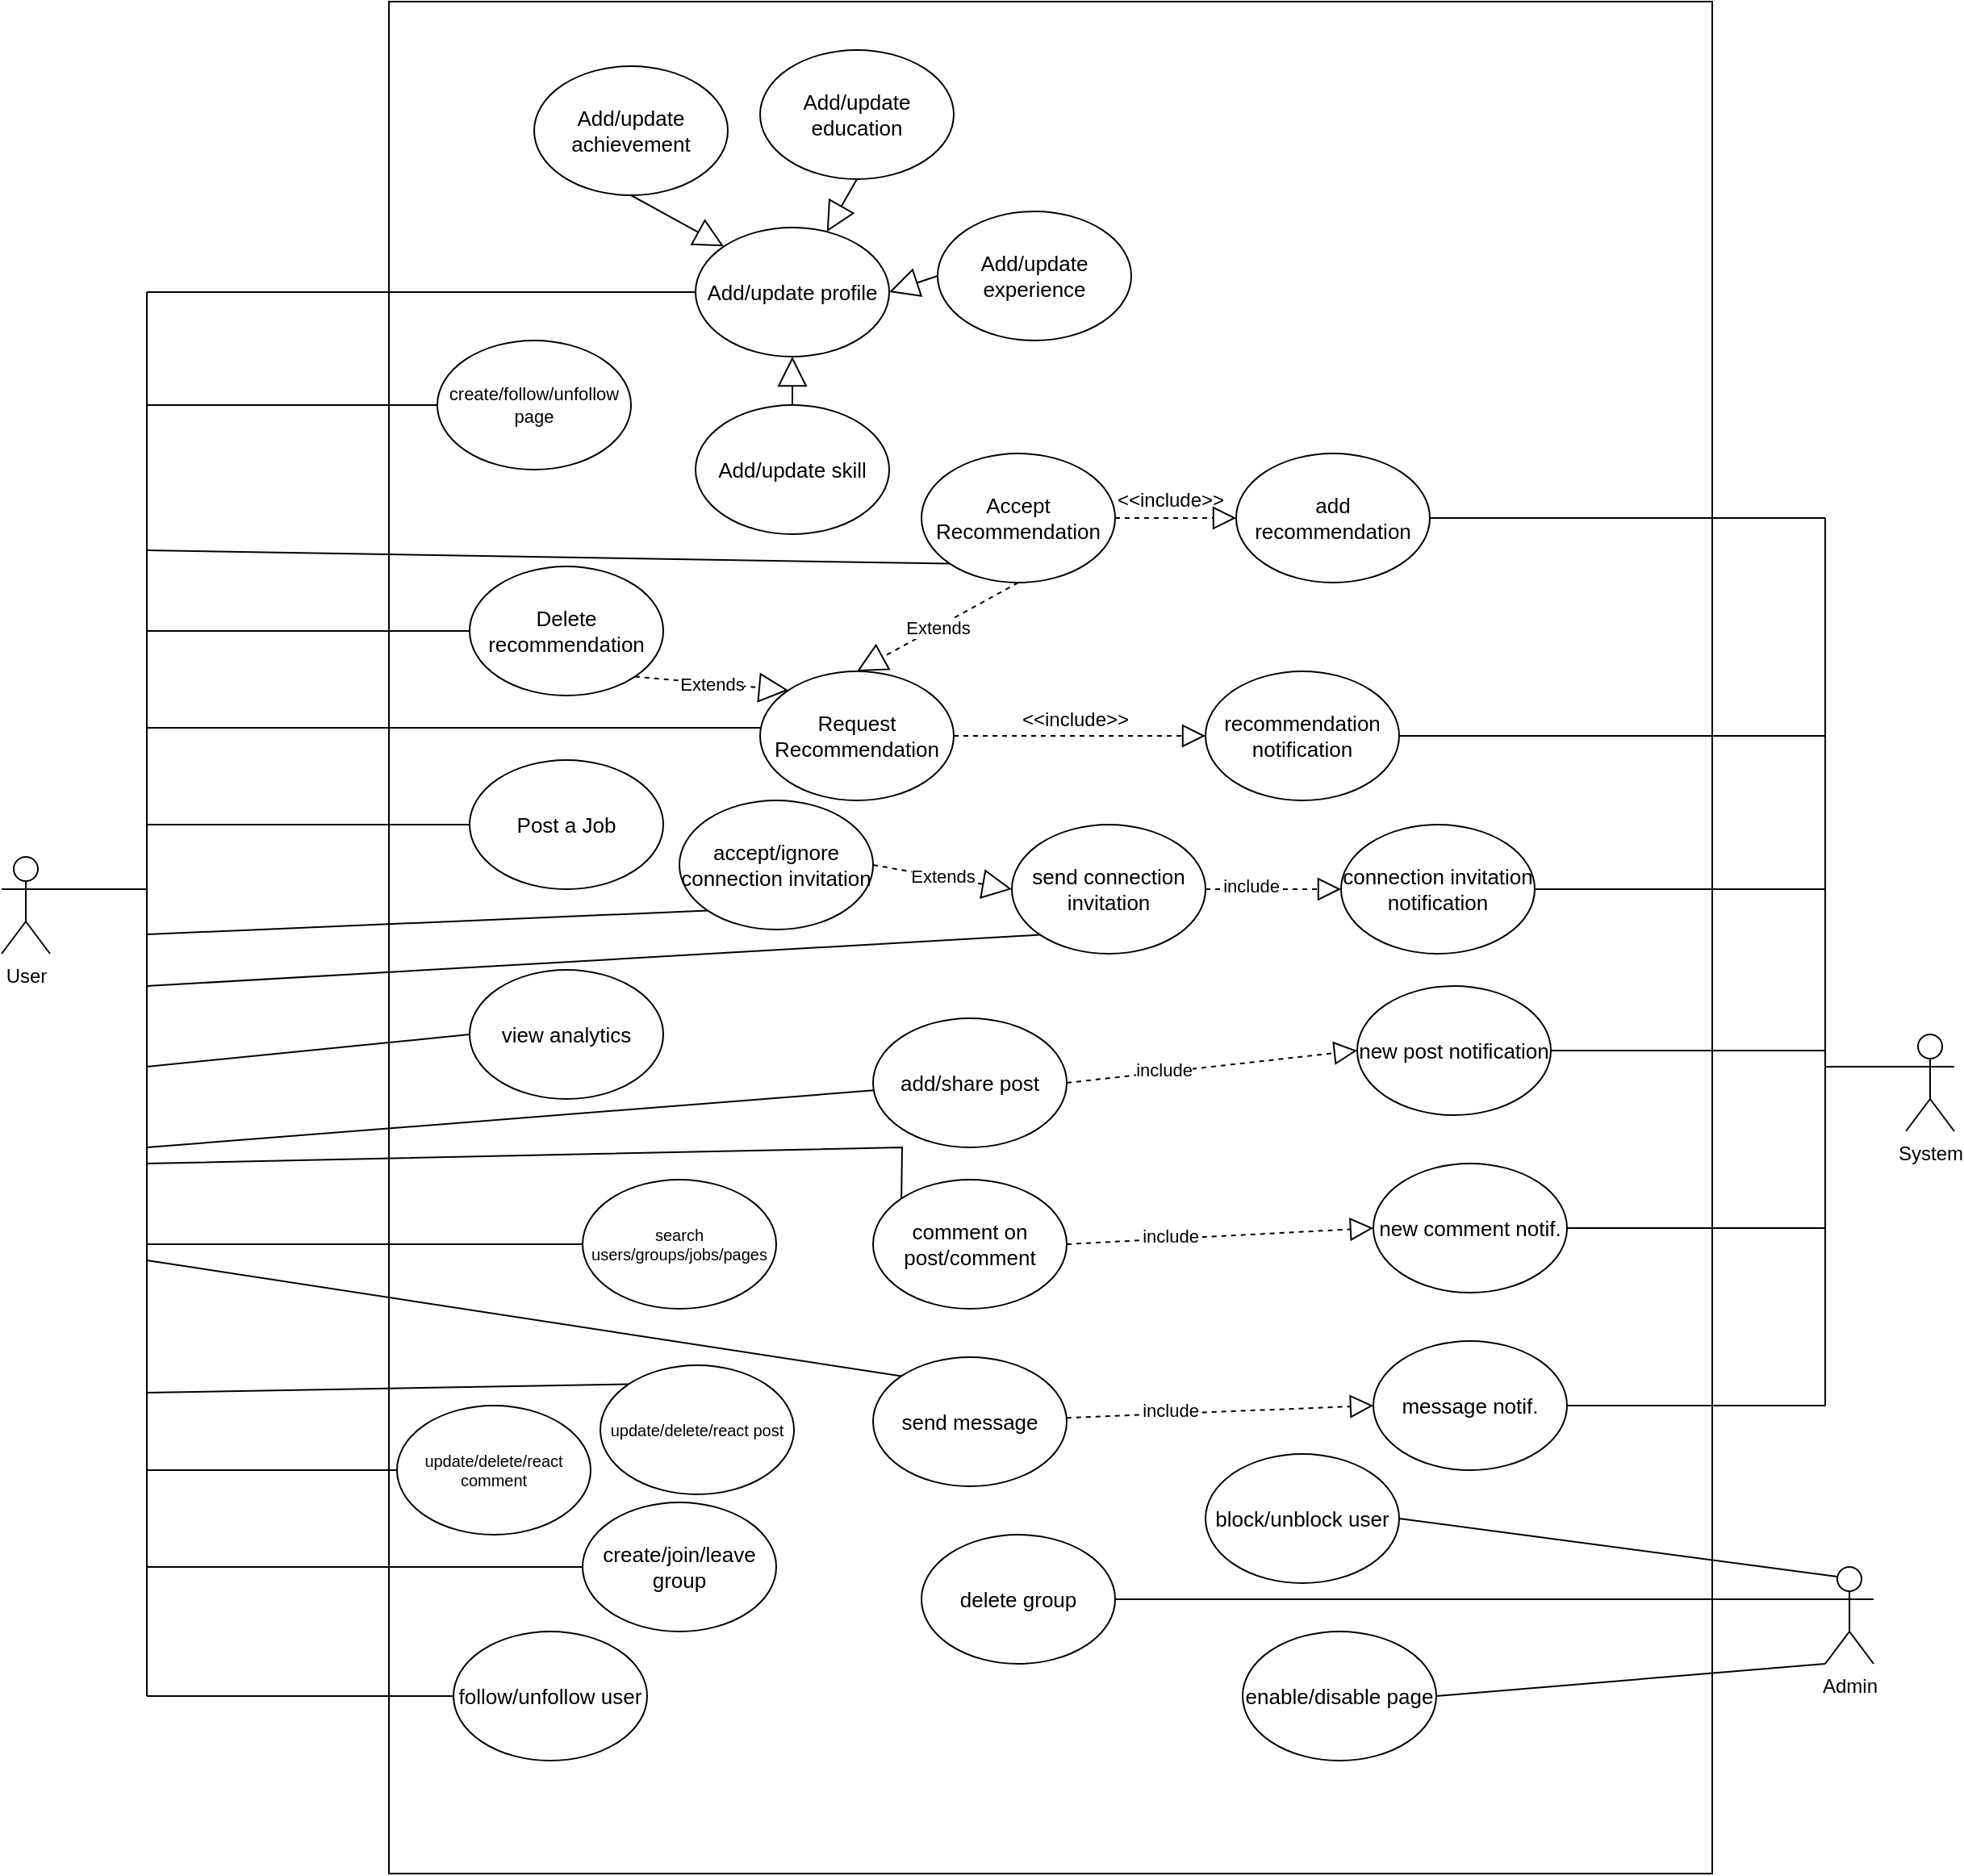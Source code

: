 <mxfile version="24.2.5" type="device">
  <diagram name="Page-1" id="wZVMlMU-lRKxCCmsyMqi">
    <mxGraphModel dx="2174" dy="648" grid="1" gridSize="10" guides="1" tooltips="1" connect="1" arrows="1" fold="1" page="1" pageScale="1" pageWidth="827" pageHeight="1169" math="0" shadow="0">
      <root>
        <mxCell id="0" />
        <mxCell id="1" parent="0" />
        <mxCell id="d-7TQ9NOi-kOvA5M9aPc-60" value="" style="rounded=0;whiteSpace=wrap;html=1;" parent="1" vertex="1">
          <mxGeometry y="90" width="820" height="1160" as="geometry" />
        </mxCell>
        <mxCell id="d-7TQ9NOi-kOvA5M9aPc-1" value="&lt;span style=&quot;font-size: 13px;&quot;&gt;Add/update achievement&lt;/span&gt;" style="ellipse;whiteSpace=wrap;html=1;" parent="1" vertex="1">
          <mxGeometry x="90" y="130" width="120" height="80" as="geometry" />
        </mxCell>
        <mxCell id="d-7TQ9NOi-kOvA5M9aPc-2" value="&lt;font style=&quot;font-size: 13px;&quot;&gt;Add/update experience&lt;/font&gt;" style="ellipse;whiteSpace=wrap;html=1;" parent="1" vertex="1">
          <mxGeometry x="340" y="220" width="120" height="80" as="geometry" />
        </mxCell>
        <mxCell id="d-7TQ9NOi-kOvA5M9aPc-3" value="&lt;font style=&quot;font-size: 13px;&quot;&gt;Add/update skill&lt;/font&gt;" style="ellipse;whiteSpace=wrap;html=1;" parent="1" vertex="1">
          <mxGeometry x="190" y="340" width="120" height="80" as="geometry" />
        </mxCell>
        <mxCell id="d-7TQ9NOi-kOvA5M9aPc-4" value="&lt;font style=&quot;font-size: 13px;&quot;&gt;Add/update profile&lt;/font&gt;" style="ellipse;whiteSpace=wrap;html=1;" parent="1" vertex="1">
          <mxGeometry x="190" y="230" width="120" height="80" as="geometry" />
        </mxCell>
        <mxCell id="d-7TQ9NOi-kOvA5M9aPc-5" value="&lt;font style=&quot;font-size: 13px;&quot;&gt;Add/update education&lt;/font&gt;" style="ellipse;whiteSpace=wrap;html=1;" parent="1" vertex="1">
          <mxGeometry x="230" y="120" width="120" height="80" as="geometry" />
        </mxCell>
        <mxCell id="d-7TQ9NOi-kOvA5M9aPc-6" value="" style="endArrow=block;endSize=16;endFill=0;html=1;rounded=0;entryX=0;entryY=0;entryDx=0;entryDy=0;exitX=0.5;exitY=1;exitDx=0;exitDy=0;" parent="1" source="d-7TQ9NOi-kOvA5M9aPc-1" target="d-7TQ9NOi-kOvA5M9aPc-4" edge="1">
          <mxGeometry x="-0.001" width="160" relative="1" as="geometry">
            <mxPoint x="330" y="370" as="sourcePoint" />
            <mxPoint x="490" y="370" as="targetPoint" />
            <mxPoint as="offset" />
          </mxGeometry>
        </mxCell>
        <mxCell id="d-7TQ9NOi-kOvA5M9aPc-7" value="" style="endArrow=block;endSize=16;endFill=0;html=1;rounded=0;exitX=0.5;exitY=1;exitDx=0;exitDy=0;" parent="1" source="d-7TQ9NOi-kOvA5M9aPc-5" target="d-7TQ9NOi-kOvA5M9aPc-4" edge="1">
          <mxGeometry x="-0.001" width="160" relative="1" as="geometry">
            <mxPoint x="140" y="210" as="sourcePoint" />
            <mxPoint x="218" y="252" as="targetPoint" />
            <mxPoint as="offset" />
          </mxGeometry>
        </mxCell>
        <mxCell id="d-7TQ9NOi-kOvA5M9aPc-8" value="" style="endArrow=block;endSize=16;endFill=0;html=1;rounded=0;exitX=0;exitY=0.5;exitDx=0;exitDy=0;entryX=1;entryY=0.5;entryDx=0;entryDy=0;" parent="1" source="d-7TQ9NOi-kOvA5M9aPc-2" target="d-7TQ9NOi-kOvA5M9aPc-4" edge="1">
          <mxGeometry x="-0.001" width="160" relative="1" as="geometry">
            <mxPoint x="300" y="210" as="sourcePoint" />
            <mxPoint x="281" y="243" as="targetPoint" />
            <mxPoint as="offset" />
          </mxGeometry>
        </mxCell>
        <mxCell id="d-7TQ9NOi-kOvA5M9aPc-9" value="" style="endArrow=block;endSize=16;endFill=0;html=1;rounded=0;exitX=0.5;exitY=0;exitDx=0;exitDy=0;entryX=0.5;entryY=1;entryDx=0;entryDy=0;" parent="1" source="d-7TQ9NOi-kOvA5M9aPc-3" target="d-7TQ9NOi-kOvA5M9aPc-4" edge="1">
          <mxGeometry x="-0.001" width="160" relative="1" as="geometry">
            <mxPoint x="350" y="270" as="sourcePoint" />
            <mxPoint x="320" y="280" as="targetPoint" />
            <mxPoint as="offset" />
          </mxGeometry>
        </mxCell>
        <mxCell id="d-7TQ9NOi-kOvA5M9aPc-10" value="&lt;font style=&quot;font-size: 13px;&quot;&gt;Delete recommendation&lt;/font&gt;" style="ellipse;whiteSpace=wrap;html=1;" parent="1" vertex="1">
          <mxGeometry x="50" y="440" width="120" height="80" as="geometry" />
        </mxCell>
        <mxCell id="d-7TQ9NOi-kOvA5M9aPc-11" value="&lt;font style=&quot;font-size: 13px;&quot;&gt;Request Recommendation&lt;/font&gt;" style="ellipse;whiteSpace=wrap;html=1;" parent="1" vertex="1">
          <mxGeometry x="230" y="505" width="120" height="80" as="geometry" />
        </mxCell>
        <mxCell id="d-7TQ9NOi-kOvA5M9aPc-12" value="&lt;font style=&quot;font-size: 13px;&quot;&gt;Accept Recommendation&lt;/font&gt;" style="ellipse;whiteSpace=wrap;html=1;" parent="1" vertex="1">
          <mxGeometry x="330" y="370" width="120" height="80" as="geometry" />
        </mxCell>
        <mxCell id="d-7TQ9NOi-kOvA5M9aPc-13" value="Extends" style="endArrow=block;endSize=16;endFill=0;html=1;rounded=0;entryX=0;entryY=0;entryDx=0;entryDy=0;exitX=1;exitY=1;exitDx=0;exitDy=0;dashed=1;" parent="1" source="d-7TQ9NOi-kOvA5M9aPc-10" target="d-7TQ9NOi-kOvA5M9aPc-11" edge="1">
          <mxGeometry width="160" relative="1" as="geometry">
            <mxPoint x="250" y="650" as="sourcePoint" />
            <mxPoint x="410" y="650" as="targetPoint" />
          </mxGeometry>
        </mxCell>
        <mxCell id="d-7TQ9NOi-kOvA5M9aPc-14" value="Extends" style="endArrow=block;endSize=16;endFill=0;html=1;rounded=0;exitX=0.5;exitY=1;exitDx=0;exitDy=0;dashed=1;entryX=0.5;entryY=0;entryDx=0;entryDy=0;" parent="1" source="d-7TQ9NOi-kOvA5M9aPc-12" target="d-7TQ9NOi-kOvA5M9aPc-11" edge="1">
          <mxGeometry x="0.006" width="160" relative="1" as="geometry">
            <mxPoint x="302" y="548" as="sourcePoint" />
            <mxPoint x="390" y="470" as="targetPoint" />
            <mxPoint as="offset" />
          </mxGeometry>
        </mxCell>
        <mxCell id="d-7TQ9NOi-kOvA5M9aPc-17" value="&lt;font style=&quot;font-size: 13px;&quot;&gt;accept/ignore connection invitation&lt;/font&gt;" style="ellipse;whiteSpace=wrap;html=1;" parent="1" vertex="1">
          <mxGeometry x="180" y="585" width="120" height="80" as="geometry" />
        </mxCell>
        <mxCell id="d-7TQ9NOi-kOvA5M9aPc-18" value="&lt;font style=&quot;font-size: 13px;&quot;&gt;send connection invitation&lt;/font&gt;" style="ellipse;whiteSpace=wrap;html=1;" parent="1" vertex="1">
          <mxGeometry x="386" y="600" width="120" height="80" as="geometry" />
        </mxCell>
        <mxCell id="d-7TQ9NOi-kOvA5M9aPc-20" value="Extends" style="endArrow=block;endSize=16;endFill=0;html=1;rounded=0;exitX=1;exitY=0.5;exitDx=0;exitDy=0;dashed=1;entryX=0;entryY=0.5;entryDx=0;entryDy=0;" parent="1" source="d-7TQ9NOi-kOvA5M9aPc-17" target="d-7TQ9NOi-kOvA5M9aPc-18" edge="1">
          <mxGeometry width="160" relative="1" as="geometry">
            <mxPoint x="550" y="757" as="sourcePoint" />
            <mxPoint x="420" y="610" as="targetPoint" />
          </mxGeometry>
        </mxCell>
        <mxCell id="d-7TQ9NOi-kOvA5M9aPc-22" value="&lt;font style=&quot;font-size: 13px;&quot;&gt;Post a Job&lt;/font&gt;" style="ellipse;whiteSpace=wrap;html=1;" parent="1" vertex="1">
          <mxGeometry x="50" y="560" width="120" height="80" as="geometry" />
        </mxCell>
        <mxCell id="d-7TQ9NOi-kOvA5M9aPc-23" value="&lt;font style=&quot;font-size: 13px;&quot;&gt;follow/unfollow user&lt;/font&gt;" style="ellipse;whiteSpace=wrap;html=1;" parent="1" vertex="1">
          <mxGeometry x="40" y="1100" width="120" height="80" as="geometry" />
        </mxCell>
        <mxCell id="d-7TQ9NOi-kOvA5M9aPc-24" value="&lt;font style=&quot;font-size: 13px;&quot;&gt;view analytics&lt;/font&gt;" style="ellipse;whiteSpace=wrap;html=1;" parent="1" vertex="1">
          <mxGeometry x="50" y="690" width="120" height="80" as="geometry" />
        </mxCell>
        <mxCell id="d-7TQ9NOi-kOvA5M9aPc-25" value="&lt;font style=&quot;font-size: 10px;&quot;&gt;search users/groups/jobs/pages&lt;/font&gt;" style="ellipse;whiteSpace=wrap;html=1;fontSize=10;" parent="1" vertex="1">
          <mxGeometry x="120" y="820" width="120" height="80" as="geometry" />
        </mxCell>
        <mxCell id="d-7TQ9NOi-kOvA5M9aPc-27" value="&lt;font style=&quot;font-size: 10px;&quot;&gt;update/delete/react post&lt;/font&gt;" style="ellipse;whiteSpace=wrap;html=1;fontSize=10;" parent="1" vertex="1">
          <mxGeometry x="131" y="935" width="120" height="80" as="geometry" />
        </mxCell>
        <mxCell id="d-7TQ9NOi-kOvA5M9aPc-28" value="&lt;font style=&quot;font-size: 10px;&quot;&gt;update/delete/react comment&lt;/font&gt;" style="ellipse;whiteSpace=wrap;html=1;fontSize=10;" parent="1" vertex="1">
          <mxGeometry x="5" y="960" width="120" height="80" as="geometry" />
        </mxCell>
        <mxCell id="d-7TQ9NOi-kOvA5M9aPc-30" value="&lt;font style=&quot;font-size: 13px;&quot;&gt;add/share post&lt;/font&gt;" style="ellipse;whiteSpace=wrap;html=1;" parent="1" vertex="1">
          <mxGeometry x="300" y="720" width="120" height="80" as="geometry" />
        </mxCell>
        <mxCell id="d-7TQ9NOi-kOvA5M9aPc-31" value="&lt;font style=&quot;font-size: 13px;&quot;&gt;comment on post/comment&lt;/font&gt;" style="ellipse;whiteSpace=wrap;html=1;" parent="1" vertex="1">
          <mxGeometry x="300" y="820" width="120" height="80" as="geometry" />
        </mxCell>
        <mxCell id="d-7TQ9NOi-kOvA5M9aPc-32" value="&lt;font style=&quot;font-size: 13px;&quot;&gt;send message&lt;/font&gt;" style="ellipse;whiteSpace=wrap;html=1;" parent="1" vertex="1">
          <mxGeometry x="300" y="930" width="120" height="80" as="geometry" />
        </mxCell>
        <mxCell id="d-7TQ9NOi-kOvA5M9aPc-33" value="&lt;font style=&quot;font-size: 13px;&quot;&gt;create/join/leave group&lt;/font&gt;" style="ellipse;whiteSpace=wrap;html=1;" parent="1" vertex="1">
          <mxGeometry x="120" y="1020" width="120" height="80" as="geometry" />
        </mxCell>
        <mxCell id="d-7TQ9NOi-kOvA5M9aPc-34" value="&lt;font style=&quot;font-size: 13px;&quot;&gt;block/unblock user&lt;/font&gt;" style="ellipse;whiteSpace=wrap;html=1;" parent="1" vertex="1">
          <mxGeometry x="506" y="990" width="120" height="80" as="geometry" />
        </mxCell>
        <mxCell id="d-7TQ9NOi-kOvA5M9aPc-35" value="&lt;font style=&quot;font-size: 13px;&quot;&gt;delete group&lt;/font&gt;" style="ellipse;whiteSpace=wrap;html=1;" parent="1" vertex="1">
          <mxGeometry x="330" y="1040" width="120" height="80" as="geometry" />
        </mxCell>
        <mxCell id="d-7TQ9NOi-kOvA5M9aPc-36" value="&lt;font style=&quot;font-size: 13px;&quot;&gt;enable/disable page&lt;/font&gt;" style="ellipse;whiteSpace=wrap;html=1;" parent="1" vertex="1">
          <mxGeometry x="529" y="1100" width="120" height="80" as="geometry" />
        </mxCell>
        <mxCell id="d-7TQ9NOi-kOvA5M9aPc-37" value="&lt;font style=&quot;font-size: 13px;&quot;&gt;add recommendation&lt;/font&gt;" style="ellipse;whiteSpace=wrap;html=1;" parent="1" vertex="1">
          <mxGeometry x="525" y="370" width="120" height="80" as="geometry" />
        </mxCell>
        <mxCell id="d-7TQ9NOi-kOvA5M9aPc-38" value="" style="endArrow=block;dashed=1;endFill=0;endSize=12;html=1;rounded=0;entryX=0;entryY=0.5;entryDx=0;entryDy=0;exitX=1;exitY=0.5;exitDx=0;exitDy=0;" parent="1" source="d-7TQ9NOi-kOvA5M9aPc-12" target="d-7TQ9NOi-kOvA5M9aPc-37" edge="1">
          <mxGeometry width="160" relative="1" as="geometry">
            <mxPoint x="330" y="610" as="sourcePoint" />
            <mxPoint x="490" y="610" as="targetPoint" />
          </mxGeometry>
        </mxCell>
        <mxCell id="d-7TQ9NOi-kOvA5M9aPc-39" value="&amp;lt;&amp;lt;include&amp;gt;&amp;gt;" style="text;html=1;align=center;verticalAlign=middle;resizable=0;points=[];autosize=1;strokeColor=none;fillColor=none;" parent="1" vertex="1">
          <mxGeometry x="439" y="384" width="90" height="30" as="geometry" />
        </mxCell>
        <mxCell id="d-7TQ9NOi-kOvA5M9aPc-40" value="&lt;font style=&quot;font-size: 13px;&quot;&gt;recommendation notification&lt;/font&gt;" style="ellipse;whiteSpace=wrap;html=1;" parent="1" vertex="1">
          <mxGeometry x="506" y="505" width="120" height="80" as="geometry" />
        </mxCell>
        <mxCell id="d-7TQ9NOi-kOvA5M9aPc-41" value="" style="endArrow=block;dashed=1;endFill=0;endSize=12;html=1;rounded=0;entryX=0;entryY=0.5;entryDx=0;entryDy=0;exitX=1;exitY=0.5;exitDx=0;exitDy=0;" parent="1" source="d-7TQ9NOi-kOvA5M9aPc-11" target="d-7TQ9NOi-kOvA5M9aPc-40" edge="1">
          <mxGeometry width="160" relative="1" as="geometry">
            <mxPoint x="431" y="550" as="sourcePoint" />
            <mxPoint x="471" y="750" as="targetPoint" />
          </mxGeometry>
        </mxCell>
        <mxCell id="d-7TQ9NOi-kOvA5M9aPc-42" value="&amp;lt;&amp;lt;include&amp;gt;&amp;gt;" style="text;html=1;align=center;verticalAlign=middle;resizable=0;points=[];autosize=1;strokeColor=none;fillColor=none;" parent="1" vertex="1">
          <mxGeometry x="380" y="520" width="90" height="30" as="geometry" />
        </mxCell>
        <mxCell id="d-7TQ9NOi-kOvA5M9aPc-43" value="&lt;font style=&quot;font-size: 13px;&quot;&gt;connection invitation notification&lt;/font&gt;" style="ellipse;whiteSpace=wrap;html=1;" parent="1" vertex="1">
          <mxGeometry x="590" y="600" width="120" height="80" as="geometry" />
        </mxCell>
        <mxCell id="d-7TQ9NOi-kOvA5M9aPc-44" value="&lt;font style=&quot;font-size: 13px;&quot;&gt;new post notification&lt;/font&gt;" style="ellipse;whiteSpace=wrap;html=1;" parent="1" vertex="1">
          <mxGeometry x="600" y="700" width="120" height="80" as="geometry" />
        </mxCell>
        <mxCell id="d-7TQ9NOi-kOvA5M9aPc-45" value="&lt;font style=&quot;font-size: 13px;&quot;&gt;new comment notif.&lt;/font&gt;" style="ellipse;whiteSpace=wrap;html=1;" parent="1" vertex="1">
          <mxGeometry x="610" y="810" width="120" height="80" as="geometry" />
        </mxCell>
        <mxCell id="d-7TQ9NOi-kOvA5M9aPc-46" value="&lt;font style=&quot;font-size: 13px;&quot;&gt;message notif.&lt;/font&gt;" style="ellipse;whiteSpace=wrap;html=1;" parent="1" vertex="1">
          <mxGeometry x="610" y="920" width="120" height="80" as="geometry" />
        </mxCell>
        <mxCell id="d-7TQ9NOi-kOvA5M9aPc-48" value="&lt;font style=&quot;font-size: 11px;&quot;&gt;create/follow/unfollow page&lt;/font&gt;" style="ellipse;whiteSpace=wrap;html=1;fontSize=11;" parent="1" vertex="1">
          <mxGeometry x="30" y="300" width="120" height="80" as="geometry" />
        </mxCell>
        <mxCell id="d-7TQ9NOi-kOvA5M9aPc-51" value="" style="endArrow=block;dashed=1;endFill=0;endSize=12;html=1;rounded=0;entryX=0;entryY=0.5;entryDx=0;entryDy=0;exitX=1;exitY=0.5;exitDx=0;exitDy=0;" parent="1" source="d-7TQ9NOi-kOvA5M9aPc-18" target="d-7TQ9NOi-kOvA5M9aPc-43" edge="1">
          <mxGeometry width="160" relative="1" as="geometry">
            <mxPoint x="373" y="770" as="sourcePoint" />
            <mxPoint x="529" y="770" as="targetPoint" />
          </mxGeometry>
        </mxCell>
        <mxCell id="d-7TQ9NOi-kOvA5M9aPc-52" value="include" style="edgeLabel;html=1;align=center;verticalAlign=middle;resizable=0;points=[];" parent="d-7TQ9NOi-kOvA5M9aPc-51" vertex="1" connectable="0">
          <mxGeometry x="-0.33" y="2" relative="1" as="geometry">
            <mxPoint as="offset" />
          </mxGeometry>
        </mxCell>
        <mxCell id="d-7TQ9NOi-kOvA5M9aPc-53" value="" style="endArrow=block;dashed=1;endFill=0;endSize=12;html=1;rounded=0;entryX=0;entryY=0.5;entryDx=0;entryDy=0;exitX=1;exitY=0.5;exitDx=0;exitDy=0;" parent="1" source="d-7TQ9NOi-kOvA5M9aPc-30" target="d-7TQ9NOi-kOvA5M9aPc-44" edge="1">
          <mxGeometry width="160" relative="1" as="geometry">
            <mxPoint x="516" y="650" as="sourcePoint" />
            <mxPoint x="600" y="650" as="targetPoint" />
          </mxGeometry>
        </mxCell>
        <mxCell id="d-7TQ9NOi-kOvA5M9aPc-54" value="include" style="edgeLabel;html=1;align=center;verticalAlign=middle;resizable=0;points=[];" parent="d-7TQ9NOi-kOvA5M9aPc-53" vertex="1" connectable="0">
          <mxGeometry x="-0.33" y="2" relative="1" as="geometry">
            <mxPoint as="offset" />
          </mxGeometry>
        </mxCell>
        <mxCell id="d-7TQ9NOi-kOvA5M9aPc-56" value="" style="endArrow=block;dashed=1;endFill=0;endSize=12;html=1;rounded=0;entryX=0;entryY=0.5;entryDx=0;entryDy=0;exitX=1;exitY=0.5;exitDx=0;exitDy=0;" parent="1" source="d-7TQ9NOi-kOvA5M9aPc-31" target="d-7TQ9NOi-kOvA5M9aPc-45" edge="1">
          <mxGeometry width="160" relative="1" as="geometry">
            <mxPoint x="430" y="770" as="sourcePoint" />
            <mxPoint x="610" y="750" as="targetPoint" />
          </mxGeometry>
        </mxCell>
        <mxCell id="d-7TQ9NOi-kOvA5M9aPc-57" value="include" style="edgeLabel;html=1;align=center;verticalAlign=middle;resizable=0;points=[];" parent="d-7TQ9NOi-kOvA5M9aPc-56" vertex="1" connectable="0">
          <mxGeometry x="-0.33" y="2" relative="1" as="geometry">
            <mxPoint as="offset" />
          </mxGeometry>
        </mxCell>
        <mxCell id="d-7TQ9NOi-kOvA5M9aPc-58" value="" style="endArrow=block;dashed=1;endFill=0;endSize=12;html=1;rounded=0;entryX=0;entryY=0.5;entryDx=0;entryDy=0;" parent="1" source="d-7TQ9NOi-kOvA5M9aPc-32" target="d-7TQ9NOi-kOvA5M9aPc-46" edge="1">
          <mxGeometry width="160" relative="1" as="geometry">
            <mxPoint x="430" y="870" as="sourcePoint" />
            <mxPoint x="620" y="860" as="targetPoint" />
          </mxGeometry>
        </mxCell>
        <mxCell id="d-7TQ9NOi-kOvA5M9aPc-59" value="include" style="edgeLabel;html=1;align=center;verticalAlign=middle;resizable=0;points=[];" parent="d-7TQ9NOi-kOvA5M9aPc-58" vertex="1" connectable="0">
          <mxGeometry x="-0.33" y="2" relative="1" as="geometry">
            <mxPoint as="offset" />
          </mxGeometry>
        </mxCell>
        <mxCell id="d-7TQ9NOi-kOvA5M9aPc-61" value="User" style="shape=umlActor;verticalLabelPosition=bottom;verticalAlign=top;html=1;outlineConnect=0;" parent="1" vertex="1">
          <mxGeometry x="-240" y="620" width="30" height="60" as="geometry" />
        </mxCell>
        <mxCell id="d-7TQ9NOi-kOvA5M9aPc-62" value="" style="endArrow=none;html=1;rounded=0;" parent="1" edge="1">
          <mxGeometry width="50" height="50" relative="1" as="geometry">
            <mxPoint x="-150" y="1140" as="sourcePoint" />
            <mxPoint x="-150" y="270" as="targetPoint" />
          </mxGeometry>
        </mxCell>
        <mxCell id="d-7TQ9NOi-kOvA5M9aPc-65" value="" style="endArrow=none;html=1;rounded=0;exitX=1;exitY=0.333;exitDx=0;exitDy=0;exitPerimeter=0;" parent="1" source="d-7TQ9NOi-kOvA5M9aPc-61" edge="1">
          <mxGeometry width="50" height="50" relative="1" as="geometry">
            <mxPoint x="140" y="660" as="sourcePoint" />
            <mxPoint x="-150" y="640" as="targetPoint" />
          </mxGeometry>
        </mxCell>
        <mxCell id="d-7TQ9NOi-kOvA5M9aPc-69" value="" style="endArrow=none;html=1;rounded=0;entryX=0;entryY=0.5;entryDx=0;entryDy=0;" parent="1" target="d-7TQ9NOi-kOvA5M9aPc-22" edge="1">
          <mxGeometry width="50" height="50" relative="1" as="geometry">
            <mxPoint x="-150" y="600" as="sourcePoint" />
            <mxPoint x="-383" y="165" as="targetPoint" />
          </mxGeometry>
        </mxCell>
        <mxCell id="d-7TQ9NOi-kOvA5M9aPc-70" value="" style="endArrow=none;html=1;rounded=0;" parent="1" target="d-7TQ9NOi-kOvA5M9aPc-4" edge="1">
          <mxGeometry width="50" height="50" relative="1" as="geometry">
            <mxPoint x="-150" y="270" as="sourcePoint" />
            <mxPoint x="-373" y="175" as="targetPoint" />
          </mxGeometry>
        </mxCell>
        <mxCell id="d-7TQ9NOi-kOvA5M9aPc-71" value="" style="endArrow=none;html=1;rounded=0;entryX=0;entryY=1;entryDx=0;entryDy=0;" parent="1" target="d-7TQ9NOi-kOvA5M9aPc-12" edge="1">
          <mxGeometry width="50" height="50" relative="1" as="geometry">
            <mxPoint x="-150" y="430" as="sourcePoint" />
            <mxPoint x="200" y="280" as="targetPoint" />
          </mxGeometry>
        </mxCell>
        <mxCell id="d-7TQ9NOi-kOvA5M9aPc-72" value="" style="endArrow=none;html=1;rounded=0;entryX=0;entryY=0.5;entryDx=0;entryDy=0;" parent="1" target="d-7TQ9NOi-kOvA5M9aPc-24" edge="1">
          <mxGeometry width="50" height="50" relative="1" as="geometry">
            <mxPoint x="-150" y="750" as="sourcePoint" />
            <mxPoint x="60" y="610" as="targetPoint" />
          </mxGeometry>
        </mxCell>
        <mxCell id="d-7TQ9NOi-kOvA5M9aPc-73" value="" style="endArrow=none;html=1;rounded=0;entryX=0;entryY=0.5;entryDx=0;entryDy=0;" parent="1" target="d-7TQ9NOi-kOvA5M9aPc-10" edge="1">
          <mxGeometry width="50" height="50" relative="1" as="geometry">
            <mxPoint x="-150" y="480" as="sourcePoint" />
            <mxPoint x="358" y="448" as="targetPoint" />
          </mxGeometry>
        </mxCell>
        <mxCell id="d-7TQ9NOi-kOvA5M9aPc-74" value="" style="endArrow=none;html=1;rounded=0;" parent="1" edge="1">
          <mxGeometry width="50" height="50" relative="1" as="geometry">
            <mxPoint x="-150" y="540" as="sourcePoint" />
            <mxPoint x="230" y="540" as="targetPoint" />
          </mxGeometry>
        </mxCell>
        <mxCell id="d-7TQ9NOi-kOvA5M9aPc-75" value="" style="endArrow=none;html=1;rounded=0;entryX=0;entryY=1;entryDx=0;entryDy=0;" parent="1" target="d-7TQ9NOi-kOvA5M9aPc-17" edge="1">
          <mxGeometry width="50" height="50" relative="1" as="geometry">
            <mxPoint x="-150" y="668" as="sourcePoint" />
            <mxPoint x="60" y="610" as="targetPoint" />
          </mxGeometry>
        </mxCell>
        <mxCell id="d-7TQ9NOi-kOvA5M9aPc-76" value="" style="endArrow=none;html=1;rounded=0;entryX=0;entryY=1;entryDx=0;entryDy=0;" parent="1" target="d-7TQ9NOi-kOvA5M9aPc-18" edge="1">
          <mxGeometry width="50" height="50" relative="1" as="geometry">
            <mxPoint x="-150" y="700" as="sourcePoint" />
            <mxPoint x="208" y="678" as="targetPoint" />
          </mxGeometry>
        </mxCell>
        <mxCell id="d-7TQ9NOi-kOvA5M9aPc-77" value="" style="endArrow=none;html=1;rounded=0;entryX=0;entryY=0.5;entryDx=0;entryDy=0;" parent="1" target="d-7TQ9NOi-kOvA5M9aPc-23" edge="1">
          <mxGeometry width="50" height="50" relative="1" as="geometry">
            <mxPoint x="-150" y="1140" as="sourcePoint" />
            <mxPoint x="50" y="760" as="targetPoint" />
          </mxGeometry>
        </mxCell>
        <mxCell id="d-7TQ9NOi-kOvA5M9aPc-78" value="" style="endArrow=none;html=1;rounded=0;" parent="1" target="d-7TQ9NOi-kOvA5M9aPc-30" edge="1">
          <mxGeometry width="50" height="50" relative="1" as="geometry">
            <mxPoint x="-150" y="800" as="sourcePoint" />
            <mxPoint x="60" y="740" as="targetPoint" />
          </mxGeometry>
        </mxCell>
        <mxCell id="d-7TQ9NOi-kOvA5M9aPc-79" value="" style="endArrow=none;html=1;rounded=0;entryX=0;entryY=0;entryDx=0;entryDy=0;" parent="1" target="d-7TQ9NOi-kOvA5M9aPc-31" edge="1">
          <mxGeometry width="50" height="50" relative="1" as="geometry">
            <mxPoint x="-150" y="810" as="sourcePoint" />
            <mxPoint x="310" y="775" as="targetPoint" />
            <Array as="points">
              <mxPoint x="318" y="800" />
            </Array>
          </mxGeometry>
        </mxCell>
        <mxCell id="d-7TQ9NOi-kOvA5M9aPc-80" value="" style="endArrow=none;html=1;rounded=0;entryX=0;entryY=0.5;entryDx=0;entryDy=0;" parent="1" target="d-7TQ9NOi-kOvA5M9aPc-25" edge="1">
          <mxGeometry width="50" height="50" relative="1" as="geometry">
            <mxPoint x="-150" y="860" as="sourcePoint" />
            <mxPoint x="310" y="775" as="targetPoint" />
          </mxGeometry>
        </mxCell>
        <mxCell id="d-7TQ9NOi-kOvA5M9aPc-81" value="" style="endArrow=none;html=1;rounded=0;entryX=0;entryY=0;entryDx=0;entryDy=0;" parent="1" target="d-7TQ9NOi-kOvA5M9aPc-32" edge="1">
          <mxGeometry width="50" height="50" relative="1" as="geometry">
            <mxPoint x="-150" y="870" as="sourcePoint" />
            <mxPoint x="208" y="663" as="targetPoint" />
          </mxGeometry>
        </mxCell>
        <mxCell id="d-7TQ9NOi-kOvA5M9aPc-82" value="" style="endArrow=none;html=1;rounded=0;entryX=0;entryY=0;entryDx=0;entryDy=0;" parent="1" target="d-7TQ9NOi-kOvA5M9aPc-27" edge="1">
          <mxGeometry width="50" height="50" relative="1" as="geometry">
            <mxPoint x="-150" y="952" as="sourcePoint" />
            <mxPoint x="328" y="952" as="targetPoint" />
          </mxGeometry>
        </mxCell>
        <mxCell id="d-7TQ9NOi-kOvA5M9aPc-83" value="" style="endArrow=none;html=1;rounded=0;entryX=0;entryY=0.5;entryDx=0;entryDy=0;" parent="1" target="d-7TQ9NOi-kOvA5M9aPc-28" edge="1">
          <mxGeometry width="50" height="50" relative="1" as="geometry">
            <mxPoint x="-150" y="1000" as="sourcePoint" />
            <mxPoint x="148" y="962" as="targetPoint" />
          </mxGeometry>
        </mxCell>
        <mxCell id="d-7TQ9NOi-kOvA5M9aPc-85" value="" style="endArrow=none;html=1;rounded=0;entryX=0;entryY=0.5;entryDx=0;entryDy=0;" parent="1" target="d-7TQ9NOi-kOvA5M9aPc-33" edge="1">
          <mxGeometry width="50" height="50" relative="1" as="geometry">
            <mxPoint x="-150" y="1060" as="sourcePoint" />
            <mxPoint x="15" y="1010" as="targetPoint" />
          </mxGeometry>
        </mxCell>
        <mxCell id="d-7TQ9NOi-kOvA5M9aPc-86" value="" style="endArrow=none;html=1;rounded=0;entryX=0;entryY=0.5;entryDx=0;entryDy=0;" parent="1" target="d-7TQ9NOi-kOvA5M9aPc-48" edge="1">
          <mxGeometry width="50" height="50" relative="1" as="geometry">
            <mxPoint x="-150" y="340" as="sourcePoint" />
            <mxPoint x="200" y="280" as="targetPoint" />
          </mxGeometry>
        </mxCell>
        <mxCell id="d-7TQ9NOi-kOvA5M9aPc-87" value="System" style="shape=umlActor;verticalLabelPosition=bottom;verticalAlign=top;html=1;outlineConnect=0;" parent="1" vertex="1">
          <mxGeometry x="940" y="730" width="30" height="60" as="geometry" />
        </mxCell>
        <mxCell id="d-7TQ9NOi-kOvA5M9aPc-88" value="" style="endArrow=none;html=1;rounded=0;" parent="1" edge="1">
          <mxGeometry width="50" height="50" relative="1" as="geometry">
            <mxPoint x="890" y="960" as="sourcePoint" />
            <mxPoint x="890" y="410" as="targetPoint" />
          </mxGeometry>
        </mxCell>
        <mxCell id="d-7TQ9NOi-kOvA5M9aPc-89" value="" style="endArrow=none;html=1;rounded=0;entryX=0;entryY=0.333;entryDx=0;entryDy=0;entryPerimeter=0;" parent="1" target="d-7TQ9NOi-kOvA5M9aPc-87" edge="1">
          <mxGeometry width="50" height="50" relative="1" as="geometry">
            <mxPoint x="890" y="750" as="sourcePoint" />
            <mxPoint x="900" y="370" as="targetPoint" />
          </mxGeometry>
        </mxCell>
        <mxCell id="d-7TQ9NOi-kOvA5M9aPc-92" value="" style="endArrow=none;html=1;rounded=0;exitX=1;exitY=0.5;exitDx=0;exitDy=0;" parent="1" source="d-7TQ9NOi-kOvA5M9aPc-37" edge="1">
          <mxGeometry width="50" height="50" relative="1" as="geometry">
            <mxPoint x="900" y="1000" as="sourcePoint" />
            <mxPoint x="890" y="410" as="targetPoint" />
          </mxGeometry>
        </mxCell>
        <mxCell id="d-7TQ9NOi-kOvA5M9aPc-93" value="" style="endArrow=none;html=1;rounded=0;entryX=1;entryY=0.5;entryDx=0;entryDy=0;" parent="1" target="d-7TQ9NOi-kOvA5M9aPc-40" edge="1">
          <mxGeometry width="50" height="50" relative="1" as="geometry">
            <mxPoint x="890" y="545" as="sourcePoint" />
            <mxPoint x="900" y="420" as="targetPoint" />
          </mxGeometry>
        </mxCell>
        <mxCell id="d-7TQ9NOi-kOvA5M9aPc-94" value="" style="endArrow=none;html=1;rounded=0;entryX=1;entryY=0.5;entryDx=0;entryDy=0;" parent="1" target="d-7TQ9NOi-kOvA5M9aPc-43" edge="1">
          <mxGeometry width="50" height="50" relative="1" as="geometry">
            <mxPoint x="890" y="640" as="sourcePoint" />
            <mxPoint x="636" y="555" as="targetPoint" />
          </mxGeometry>
        </mxCell>
        <mxCell id="d-7TQ9NOi-kOvA5M9aPc-95" value="" style="endArrow=none;html=1;rounded=0;exitX=1;exitY=0.5;exitDx=0;exitDy=0;" parent="1" source="d-7TQ9NOi-kOvA5M9aPc-44" edge="1">
          <mxGeometry width="50" height="50" relative="1" as="geometry">
            <mxPoint x="900" y="650" as="sourcePoint" />
            <mxPoint x="890" y="740" as="targetPoint" />
          </mxGeometry>
        </mxCell>
        <mxCell id="d-7TQ9NOi-kOvA5M9aPc-96" value="" style="endArrow=none;html=1;rounded=0;entryX=1;entryY=0.5;entryDx=0;entryDy=0;" parent="1" target="d-7TQ9NOi-kOvA5M9aPc-45" edge="1">
          <mxGeometry width="50" height="50" relative="1" as="geometry">
            <mxPoint x="890" y="850" as="sourcePoint" />
            <mxPoint x="900" y="750" as="targetPoint" />
          </mxGeometry>
        </mxCell>
        <mxCell id="d-7TQ9NOi-kOvA5M9aPc-97" value="" style="endArrow=none;html=1;rounded=0;exitX=1;exitY=0.5;exitDx=0;exitDy=0;" parent="1" source="d-7TQ9NOi-kOvA5M9aPc-46" edge="1">
          <mxGeometry width="50" height="50" relative="1" as="geometry">
            <mxPoint x="900" y="860" as="sourcePoint" />
            <mxPoint x="890" y="960" as="targetPoint" />
          </mxGeometry>
        </mxCell>
        <mxCell id="d-7TQ9NOi-kOvA5M9aPc-98" value="Admin" style="shape=umlActor;verticalLabelPosition=bottom;verticalAlign=top;html=1;outlineConnect=0;" parent="1" vertex="1">
          <mxGeometry x="890" y="1060" width="30" height="60" as="geometry" />
        </mxCell>
        <mxCell id="d-7TQ9NOi-kOvA5M9aPc-99" value="" style="endArrow=none;html=1;rounded=0;exitX=1;exitY=0.5;exitDx=0;exitDy=0;entryX=0.25;entryY=0.1;entryDx=0;entryDy=0;entryPerimeter=0;" parent="1" source="d-7TQ9NOi-kOvA5M9aPc-34" target="d-7TQ9NOi-kOvA5M9aPc-98" edge="1">
          <mxGeometry width="50" height="50" relative="1" as="geometry">
            <mxPoint x="740" y="970" as="sourcePoint" />
            <mxPoint x="900" y="970" as="targetPoint" />
          </mxGeometry>
        </mxCell>
        <mxCell id="d-7TQ9NOi-kOvA5M9aPc-100" value="" style="endArrow=none;html=1;rounded=0;exitX=0;exitY=0.333;exitDx=0;exitDy=0;entryX=1;entryY=0.5;entryDx=0;entryDy=0;exitPerimeter=0;" parent="1" source="d-7TQ9NOi-kOvA5M9aPc-98" target="d-7TQ9NOi-kOvA5M9aPc-35" edge="1">
          <mxGeometry width="50" height="50" relative="1" as="geometry">
            <mxPoint x="630" y="1050" as="sourcePoint" />
            <mxPoint x="908" y="1076" as="targetPoint" />
          </mxGeometry>
        </mxCell>
        <mxCell id="d-7TQ9NOi-kOvA5M9aPc-101" value="" style="endArrow=none;html=1;rounded=0;exitX=0;exitY=1;exitDx=0;exitDy=0;entryX=1;entryY=0.5;entryDx=0;entryDy=0;exitPerimeter=0;" parent="1" source="d-7TQ9NOi-kOvA5M9aPc-98" target="d-7TQ9NOi-kOvA5M9aPc-36" edge="1">
          <mxGeometry width="50" height="50" relative="1" as="geometry">
            <mxPoint x="900" y="1090" as="sourcePoint" />
            <mxPoint x="460" y="1100" as="targetPoint" />
          </mxGeometry>
        </mxCell>
      </root>
    </mxGraphModel>
  </diagram>
</mxfile>
